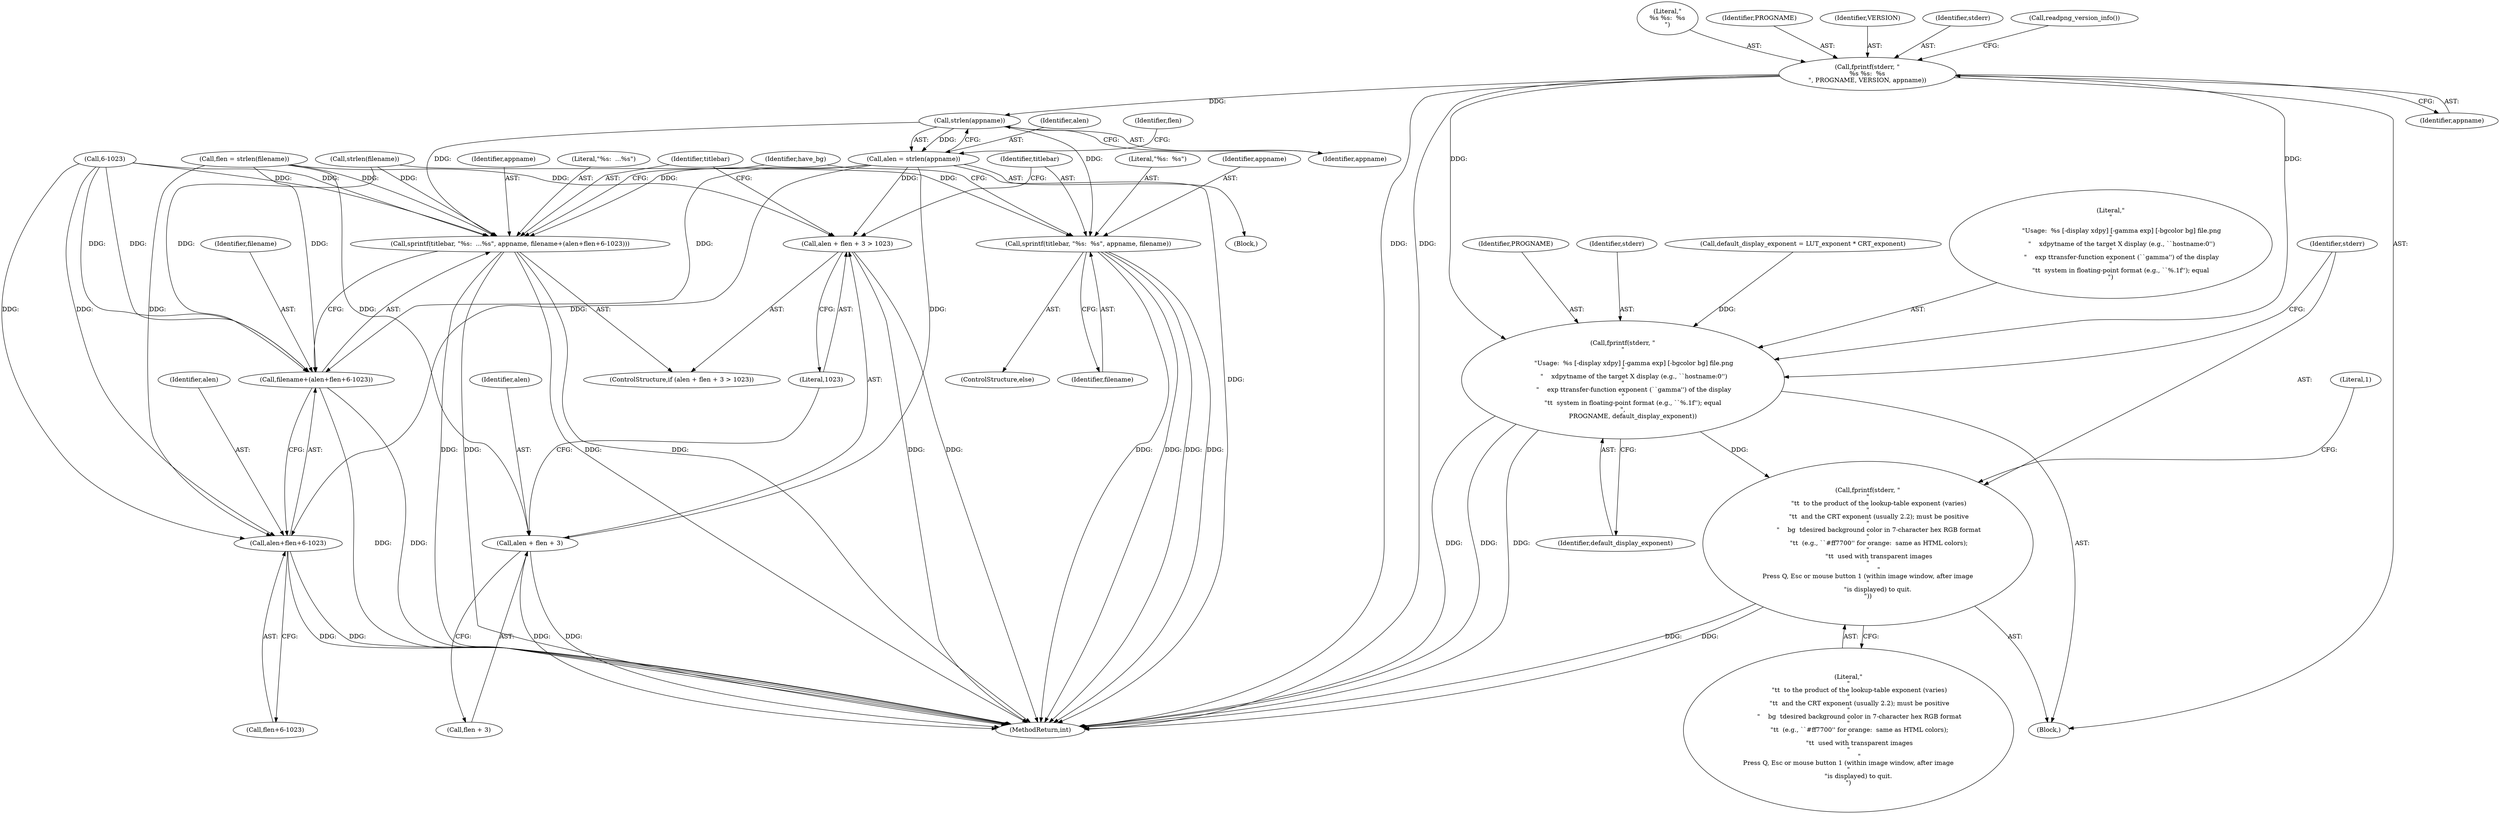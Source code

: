 digraph "0_Android_9d4853418ab2f754c2b63e091c29c5529b8b86ca_7@API" {
"1000311" [label="(Call,fprintf(stderr, \"\n%s %s:  %s\n\", PROGNAME, VERSION, appname))"];
"1000318" [label="(Call,fprintf(stderr, \"\n\"\n\n           \"Usage:  %s [-display xdpy] [-gamma exp] [-bgcolor bg] file.png\n\"\n           \"    xdpy\tname of the target X display (e.g., ``hostname:0'')\n\"\n           \"    exp \ttransfer-function exponent (``gamma'') of the display\n\"\n          \"\t\t  system in floating-point format (e.g., ``%.1f''); equal\n\",\n          PROGNAME, default_display_exponent))"];
"1000323" [label="(Call,fprintf(stderr, \"\n\"\n           \"\t\t  to the product of the lookup-table exponent (varies)\n\"\n           \"\t\t  and the CRT exponent (usually 2.2); must be positive\n\"\n           \"    bg  \tdesired background color in 7-character hex RGB format\n\"\n           \"\t\t  (e.g., ``#ff7700'' for orange:  same as HTML colors);\n\"\n           \"\t\t  used with transparent images\n\"\n           \"\nPress Q, Esc or mouse button 1 (within image window, after image\n\"\n          \"is displayed) to quit.\n\"))"];
"1000391" [label="(Call,strlen(appname))"];
"1000389" [label="(Call,alen = strlen(appname))"];
"1000398" [label="(Call,alen + flen + 3 > 1023)"];
"1000399" [label="(Call,alen + flen + 3)"];
"1000405" [label="(Call,sprintf(titlebar, \"%s:  ...%s\", appname, filename+(alen+flen+6-1023)))"];
"1000409" [label="(Call,filename+(alen+flen+6-1023))"];
"1000411" [label="(Call,alen+flen+6-1023)"];
"1000419" [label="(Call,sprintf(titlebar, \"%s:  %s\", appname, filename))"];
"1000400" [label="(Identifier,alen)"];
"1000409" [label="(Call,filename+(alen+flen+6-1023))"];
"1000128" [label="(Block,)"];
"1000321" [label="(Identifier,PROGNAME)"];
"1000310" [label="(Block,)"];
"1000313" [label="(Literal,\"\n%s %s:  %s\n\")"];
"1000420" [label="(Identifier,titlebar)"];
"1000389" [label="(Call,alen = strlen(appname))"];
"1000324" [label="(Identifier,stderr)"];
"1000411" [label="(Call,alen+flen+6-1023)"];
"1000390" [label="(Identifier,alen)"];
"1000406" [label="(Identifier,titlebar)"];
"1000314" [label="(Identifier,PROGNAME)"];
"1000399" [label="(Call,alen + flen + 3)"];
"1000552" [label="(MethodReturn,int)"];
"1000315" [label="(Identifier,VERSION)"];
"1000327" [label="(Literal,1)"];
"1000408" [label="(Identifier,appname)"];
"1000311" [label="(Call,fprintf(stderr, \"\n%s %s:  %s\n\", PROGNAME, VERSION, appname))"];
"1000395" [label="(Call,strlen(filename))"];
"1000392" [label="(Identifier,appname)"];
"1000419" [label="(Call,sprintf(titlebar, \"%s:  %s\", appname, filename))"];
"1000397" [label="(ControlStructure,if (alen + flen + 3 > 1023))"];
"1000415" [label="(Call,6-1023)"];
"1000410" [label="(Identifier,filename)"];
"1000418" [label="(ControlStructure,else)"];
"1000318" [label="(Call,fprintf(stderr, \"\n\"\n\n           \"Usage:  %s [-display xdpy] [-gamma exp] [-bgcolor bg] file.png\n\"\n           \"    xdpy\tname of the target X display (e.g., ``hostname:0'')\n\"\n           \"    exp \ttransfer-function exponent (``gamma'') of the display\n\"\n          \"\t\t  system in floating-point format (e.g., ``%.1f''); equal\n\",\n          PROGNAME, default_display_exponent))"];
"1000407" [label="(Literal,\"%s:  ...%s\")"];
"1000405" [label="(Call,sprintf(titlebar, \"%s:  ...%s\", appname, filename+(alen+flen+6-1023)))"];
"1000413" [label="(Call,flen+6-1023)"];
"1000425" [label="(Identifier,have_bg)"];
"1000323" [label="(Call,fprintf(stderr, \"\n\"\n           \"\t\t  to the product of the lookup-table exponent (varies)\n\"\n           \"\t\t  and the CRT exponent (usually 2.2); must be positive\n\"\n           \"    bg  \tdesired background color in 7-character hex RGB format\n\"\n           \"\t\t  (e.g., ``#ff7700'' for orange:  same as HTML colors);\n\"\n           \"\t\t  used with transparent images\n\"\n           \"\nPress Q, Esc or mouse button 1 (within image window, after image\n\"\n          \"is displayed) to quit.\n\"))"];
"1000319" [label="(Identifier,stderr)"];
"1000312" [label="(Identifier,stderr)"];
"1000412" [label="(Identifier,alen)"];
"1000421" [label="(Literal,\"%s:  %s\")"];
"1000325" [label="(Literal,\"\n\"\n           \"\t\t  to the product of the lookup-table exponent (varies)\n\"\n           \"\t\t  and the CRT exponent (usually 2.2); must be positive\n\"\n           \"    bg  \tdesired background color in 7-character hex RGB format\n\"\n           \"\t\t  (e.g., ``#ff7700'' for orange:  same as HTML colors);\n\"\n           \"\t\t  used with transparent images\n\"\n           \"\nPress Q, Esc or mouse button 1 (within image window, after image\n\"\n          \"is displayed) to quit.\n\")"];
"1000398" [label="(Call,alen + flen + 3 > 1023)"];
"1000317" [label="(Call,readpng_version_info())"];
"1000401" [label="(Call,flen + 3)"];
"1000422" [label="(Identifier,appname)"];
"1000394" [label="(Identifier,flen)"];
"1000404" [label="(Literal,1023)"];
"1000322" [label="(Identifier,default_display_exponent)"];
"1000393" [label="(Call,flen = strlen(filename))"];
"1000316" [label="(Identifier,appname)"];
"1000165" [label="(Call,default_display_exponent = LUT_exponent * CRT_exponent)"];
"1000423" [label="(Identifier,filename)"];
"1000391" [label="(Call,strlen(appname))"];
"1000320" [label="(Literal,\"\n\"\n\n           \"Usage:  %s [-display xdpy] [-gamma exp] [-bgcolor bg] file.png\n\"\n           \"    xdpy\tname of the target X display (e.g., ``hostname:0'')\n\"\n           \"    exp \ttransfer-function exponent (``gamma'') of the display\n\"\n          \"\t\t  system in floating-point format (e.g., ``%.1f''); equal\n\")"];
"1000311" -> "1000310"  [label="AST: "];
"1000311" -> "1000316"  [label="CFG: "];
"1000312" -> "1000311"  [label="AST: "];
"1000313" -> "1000311"  [label="AST: "];
"1000314" -> "1000311"  [label="AST: "];
"1000315" -> "1000311"  [label="AST: "];
"1000316" -> "1000311"  [label="AST: "];
"1000317" -> "1000311"  [label="CFG: "];
"1000311" -> "1000552"  [label="DDG: "];
"1000311" -> "1000552"  [label="DDG: "];
"1000311" -> "1000318"  [label="DDG: "];
"1000311" -> "1000318"  [label="DDG: "];
"1000311" -> "1000391"  [label="DDG: "];
"1000318" -> "1000310"  [label="AST: "];
"1000318" -> "1000322"  [label="CFG: "];
"1000319" -> "1000318"  [label="AST: "];
"1000320" -> "1000318"  [label="AST: "];
"1000321" -> "1000318"  [label="AST: "];
"1000322" -> "1000318"  [label="AST: "];
"1000324" -> "1000318"  [label="CFG: "];
"1000318" -> "1000552"  [label="DDG: "];
"1000318" -> "1000552"  [label="DDG: "];
"1000318" -> "1000552"  [label="DDG: "];
"1000165" -> "1000318"  [label="DDG: "];
"1000318" -> "1000323"  [label="DDG: "];
"1000323" -> "1000310"  [label="AST: "];
"1000323" -> "1000325"  [label="CFG: "];
"1000324" -> "1000323"  [label="AST: "];
"1000325" -> "1000323"  [label="AST: "];
"1000327" -> "1000323"  [label="CFG: "];
"1000323" -> "1000552"  [label="DDG: "];
"1000323" -> "1000552"  [label="DDG: "];
"1000391" -> "1000389"  [label="AST: "];
"1000391" -> "1000392"  [label="CFG: "];
"1000392" -> "1000391"  [label="AST: "];
"1000389" -> "1000391"  [label="CFG: "];
"1000391" -> "1000389"  [label="DDG: "];
"1000391" -> "1000405"  [label="DDG: "];
"1000391" -> "1000419"  [label="DDG: "];
"1000389" -> "1000128"  [label="AST: "];
"1000390" -> "1000389"  [label="AST: "];
"1000394" -> "1000389"  [label="CFG: "];
"1000389" -> "1000552"  [label="DDG: "];
"1000389" -> "1000398"  [label="DDG: "];
"1000389" -> "1000399"  [label="DDG: "];
"1000389" -> "1000405"  [label="DDG: "];
"1000389" -> "1000409"  [label="DDG: "];
"1000389" -> "1000411"  [label="DDG: "];
"1000398" -> "1000397"  [label="AST: "];
"1000398" -> "1000404"  [label="CFG: "];
"1000399" -> "1000398"  [label="AST: "];
"1000404" -> "1000398"  [label="AST: "];
"1000406" -> "1000398"  [label="CFG: "];
"1000420" -> "1000398"  [label="CFG: "];
"1000398" -> "1000552"  [label="DDG: "];
"1000398" -> "1000552"  [label="DDG: "];
"1000393" -> "1000398"  [label="DDG: "];
"1000399" -> "1000401"  [label="CFG: "];
"1000400" -> "1000399"  [label="AST: "];
"1000401" -> "1000399"  [label="AST: "];
"1000404" -> "1000399"  [label="CFG: "];
"1000399" -> "1000552"  [label="DDG: "];
"1000399" -> "1000552"  [label="DDG: "];
"1000393" -> "1000399"  [label="DDG: "];
"1000405" -> "1000397"  [label="AST: "];
"1000405" -> "1000409"  [label="CFG: "];
"1000406" -> "1000405"  [label="AST: "];
"1000407" -> "1000405"  [label="AST: "];
"1000408" -> "1000405"  [label="AST: "];
"1000409" -> "1000405"  [label="AST: "];
"1000425" -> "1000405"  [label="CFG: "];
"1000405" -> "1000552"  [label="DDG: "];
"1000405" -> "1000552"  [label="DDG: "];
"1000405" -> "1000552"  [label="DDG: "];
"1000405" -> "1000552"  [label="DDG: "];
"1000395" -> "1000405"  [label="DDG: "];
"1000393" -> "1000405"  [label="DDG: "];
"1000415" -> "1000405"  [label="DDG: "];
"1000415" -> "1000405"  [label="DDG: "];
"1000409" -> "1000411"  [label="CFG: "];
"1000410" -> "1000409"  [label="AST: "];
"1000411" -> "1000409"  [label="AST: "];
"1000409" -> "1000552"  [label="DDG: "];
"1000409" -> "1000552"  [label="DDG: "];
"1000395" -> "1000409"  [label="DDG: "];
"1000393" -> "1000409"  [label="DDG: "];
"1000415" -> "1000409"  [label="DDG: "];
"1000415" -> "1000409"  [label="DDG: "];
"1000411" -> "1000413"  [label="CFG: "];
"1000412" -> "1000411"  [label="AST: "];
"1000413" -> "1000411"  [label="AST: "];
"1000411" -> "1000552"  [label="DDG: "];
"1000411" -> "1000552"  [label="DDG: "];
"1000393" -> "1000411"  [label="DDG: "];
"1000415" -> "1000411"  [label="DDG: "];
"1000415" -> "1000411"  [label="DDG: "];
"1000419" -> "1000418"  [label="AST: "];
"1000419" -> "1000423"  [label="CFG: "];
"1000420" -> "1000419"  [label="AST: "];
"1000421" -> "1000419"  [label="AST: "];
"1000422" -> "1000419"  [label="AST: "];
"1000423" -> "1000419"  [label="AST: "];
"1000425" -> "1000419"  [label="CFG: "];
"1000419" -> "1000552"  [label="DDG: "];
"1000419" -> "1000552"  [label="DDG: "];
"1000419" -> "1000552"  [label="DDG: "];
"1000419" -> "1000552"  [label="DDG: "];
"1000395" -> "1000419"  [label="DDG: "];
}
